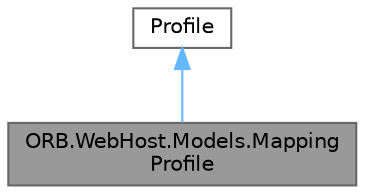 digraph "ORB.WebHost.Models.MappingProfile"
{
 // INTERACTIVE_SVG=YES
 // LATEX_PDF_SIZE
  bgcolor="transparent";
  edge [fontname=Helvetica,fontsize=10,labelfontname=Helvetica,labelfontsize=10];
  node [fontname=Helvetica,fontsize=10,shape=box,height=0.2,width=0.4];
  Node1 [id="Node000001",label="ORB.WebHost.Models.Mapping\lProfile",height=0.2,width=0.4,color="gray40", fillcolor="grey60", style="filled", fontcolor="black",tooltip="Mapping profile."];
  Node2 -> Node1 [id="edge1_Node000001_Node000002",dir="back",color="steelblue1",style="solid",tooltip=" "];
  Node2 [id="Node000002",label="Profile",height=0.2,width=0.4,color="gray40", fillcolor="white", style="filled",tooltip=" "];
}
